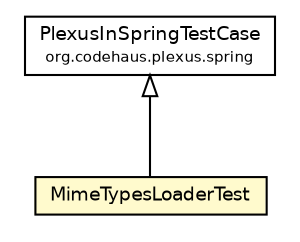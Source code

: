 #!/usr/local/bin/dot
#
# Class diagram 
# Generated by UmlGraph version 4.6 (http://www.spinellis.gr/sw/umlgraph)
#

digraph G {
	edge [fontname="Helvetica",fontsize=10,labelfontname="Helvetica",labelfontsize=10];
	node [fontname="Helvetica",fontsize=10,shape=plaintext];
	// org.apache.maven.archiva.webdav.MimeTypesLoaderTest
	c50821 [label=<<table border="0" cellborder="1" cellspacing="0" cellpadding="2" port="p" bgcolor="lemonChiffon" href="./MimeTypesLoaderTest.html">
		<tr><td><table border="0" cellspacing="0" cellpadding="1">
			<tr><td> MimeTypesLoaderTest </td></tr>
		</table></td></tr>
		</table>>, fontname="Helvetica", fontcolor="black", fontsize=9.0];
	//org.apache.maven.archiva.webdav.MimeTypesLoaderTest extends org.codehaus.plexus.spring.PlexusInSpringTestCase
	c50841:p -> c50821:p [dir=back,arrowtail=empty];
	// org.codehaus.plexus.spring.PlexusInSpringTestCase
	c50841 [label=<<table border="0" cellborder="1" cellspacing="0" cellpadding="2" port="p" href="http://java.sun.com/j2se/1.4.2/docs/api/org/codehaus/plexus/spring/PlexusInSpringTestCase.html">
		<tr><td><table border="0" cellspacing="0" cellpadding="1">
			<tr><td> PlexusInSpringTestCase </td></tr>
			<tr><td><font point-size="7.0"> org.codehaus.plexus.spring </font></td></tr>
		</table></td></tr>
		</table>>, fontname="Helvetica", fontcolor="black", fontsize=9.0];
}

